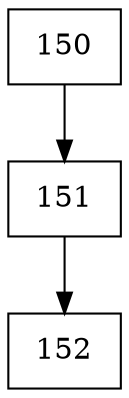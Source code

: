 digraph G {
  node [shape=record];
  node0 [label="{150}"];
  node0 -> node1;
  node1 [label="{151}"];
  node1 -> node2;
  node2 [label="{152}"];
}
